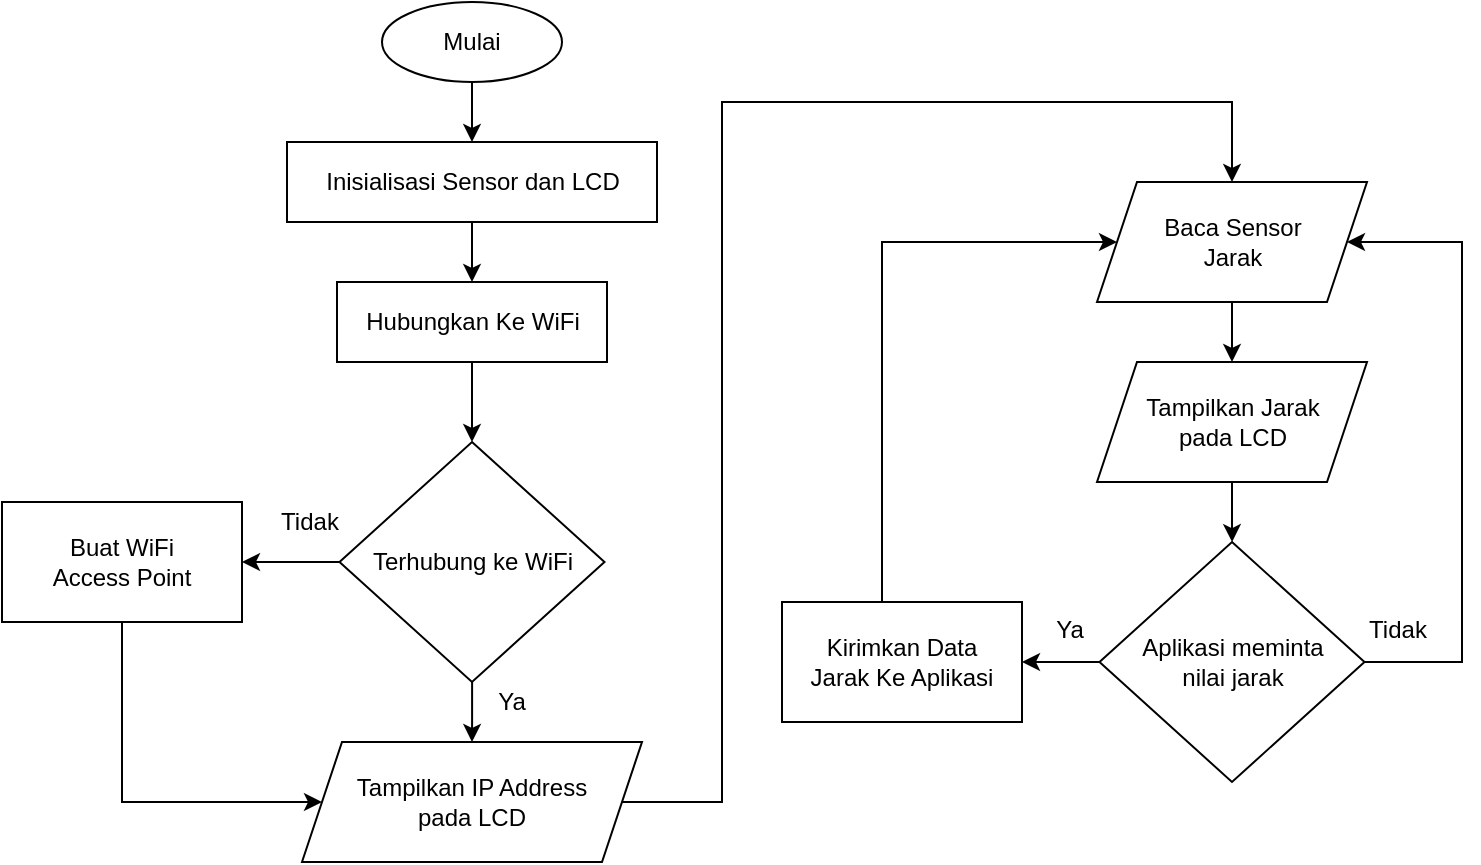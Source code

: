 <mxfile version="14.1.1" type="device"><diagram id="f3pSfLzFjsiSDzMeiNqz" name="Page-1"><mxGraphModel dx="868" dy="527" grid="1" gridSize="10" guides="1" tooltips="1" connect="1" arrows="1" fold="1" page="1" pageScale="1" pageWidth="827" pageHeight="1169" math="0" shadow="0"><root><mxCell id="0"/><mxCell id="1" parent="0"/><mxCell id="fPOfwp6UhzIfIAl70ZkZ-47" style="edgeStyle=orthogonalEdgeStyle;rounded=0;orthogonalLoop=1;jettySize=auto;html=1;" parent="1" source="fPOfwp6UhzIfIAl70ZkZ-1" target="fPOfwp6UhzIfIAl70ZkZ-45" edge="1"><mxGeometry relative="1" as="geometry"/></mxCell><mxCell id="fPOfwp6UhzIfIAl70ZkZ-1" value="Mulai" style="ellipse;whiteSpace=wrap;html=1;" parent="1" vertex="1"><mxGeometry x="220" y="70" width="90" height="40" as="geometry"/></mxCell><mxCell id="fPOfwp6UhzIfIAl70ZkZ-13" style="edgeStyle=orthogonalEdgeStyle;rounded=0;orthogonalLoop=1;jettySize=auto;html=1;entryX=0.5;entryY=0;entryDx=0;entryDy=0;" parent="1" source="fPOfwp6UhzIfIAl70ZkZ-4" target="fPOfwp6UhzIfIAl70ZkZ-10" edge="1"><mxGeometry relative="1" as="geometry"/></mxCell><mxCell id="fPOfwp6UhzIfIAl70ZkZ-4" value="Hubungkan Ke WiFi" style="rounded=0;whiteSpace=wrap;html=1;" parent="1" vertex="1"><mxGeometry x="197.5" y="210" width="135" height="40" as="geometry"/></mxCell><mxCell id="fPOfwp6UhzIfIAl70ZkZ-18" style="edgeStyle=orthogonalEdgeStyle;rounded=0;orthogonalLoop=1;jettySize=auto;html=1;entryX=0.5;entryY=0;entryDx=0;entryDy=0;" parent="1" source="fPOfwp6UhzIfIAl70ZkZ-5" target="fPOfwp6UhzIfIAl70ZkZ-6" edge="1"><mxGeometry relative="1" as="geometry"/></mxCell><mxCell id="fPOfwp6UhzIfIAl70ZkZ-5" value="Baca Sensor&lt;br&gt;Jarak" style="shape=parallelogram;perimeter=parallelogramPerimeter;whiteSpace=wrap;html=1;fixedSize=1;" parent="1" vertex="1"><mxGeometry x="577.5" y="160" width="135" height="60" as="geometry"/></mxCell><mxCell id="fPOfwp6UhzIfIAl70ZkZ-19" style="edgeStyle=orthogonalEdgeStyle;rounded=0;orthogonalLoop=1;jettySize=auto;html=1;" parent="1" source="fPOfwp6UhzIfIAl70ZkZ-6" target="fPOfwp6UhzIfIAl70ZkZ-7" edge="1"><mxGeometry relative="1" as="geometry"/></mxCell><mxCell id="fPOfwp6UhzIfIAl70ZkZ-6" value="Tampilkan Jarak &lt;br&gt;pada LCD" style="shape=parallelogram;perimeter=parallelogramPerimeter;whiteSpace=wrap;html=1;fixedSize=1;" parent="1" vertex="1"><mxGeometry x="577.5" y="250" width="135" height="60" as="geometry"/></mxCell><mxCell id="fPOfwp6UhzIfIAl70ZkZ-39" style="edgeStyle=orthogonalEdgeStyle;rounded=0;orthogonalLoop=1;jettySize=auto;html=1;entryX=1;entryY=0.5;entryDx=0;entryDy=0;" parent="1" source="fPOfwp6UhzIfIAl70ZkZ-7" target="fPOfwp6UhzIfIAl70ZkZ-8" edge="1"><mxGeometry relative="1" as="geometry"/></mxCell><mxCell id="fPOfwp6UhzIfIAl70ZkZ-43" style="edgeStyle=orthogonalEdgeStyle;rounded=0;orthogonalLoop=1;jettySize=auto;html=1;entryX=1;entryY=0.5;entryDx=0;entryDy=0;" parent="1" source="fPOfwp6UhzIfIAl70ZkZ-7" target="fPOfwp6UhzIfIAl70ZkZ-5" edge="1"><mxGeometry relative="1" as="geometry"><mxPoint x="650" y="130" as="targetPoint"/><Array as="points"><mxPoint x="760" y="400"/><mxPoint x="760" y="190"/></Array></mxGeometry></mxCell><mxCell id="fPOfwp6UhzIfIAl70ZkZ-7" value="Aplikasi meminta &lt;br&gt;nilai jarak" style="rhombus;whiteSpace=wrap;html=1;" parent="1" vertex="1"><mxGeometry x="578.75" y="340" width="132.5" height="120" as="geometry"/></mxCell><mxCell id="fPOfwp6UhzIfIAl70ZkZ-40" style="edgeStyle=orthogonalEdgeStyle;rounded=0;orthogonalLoop=1;jettySize=auto;html=1;entryX=0;entryY=0.5;entryDx=0;entryDy=0;" parent="1" source="fPOfwp6UhzIfIAl70ZkZ-8" target="fPOfwp6UhzIfIAl70ZkZ-5" edge="1"><mxGeometry relative="1" as="geometry"><mxPoint x="640" y="130" as="targetPoint"/><Array as="points"><mxPoint x="470" y="190"/></Array></mxGeometry></mxCell><mxCell id="fPOfwp6UhzIfIAl70ZkZ-8" value="Kirimkan Data &lt;br&gt;Jarak Ke Aplikasi" style="rounded=0;whiteSpace=wrap;html=1;" parent="1" vertex="1"><mxGeometry x="420" y="370" width="120" height="60" as="geometry"/></mxCell><mxCell id="fPOfwp6UhzIfIAl70ZkZ-16" style="edgeStyle=orthogonalEdgeStyle;rounded=0;orthogonalLoop=1;jettySize=auto;html=1;" parent="1" source="fPOfwp6UhzIfIAl70ZkZ-10" target="fPOfwp6UhzIfIAl70ZkZ-14" edge="1"><mxGeometry relative="1" as="geometry"/></mxCell><mxCell id="2DZFF6CWNQCnNkuG9sIs-2" style="edgeStyle=orthogonalEdgeStyle;rounded=0;orthogonalLoop=1;jettySize=auto;html=1;entryX=0.5;entryY=0;entryDx=0;entryDy=0;" edge="1" parent="1" source="fPOfwp6UhzIfIAl70ZkZ-10" target="2DZFF6CWNQCnNkuG9sIs-1"><mxGeometry relative="1" as="geometry"/></mxCell><mxCell id="fPOfwp6UhzIfIAl70ZkZ-10" value="Terhubung ke WiFi" style="rhombus;whiteSpace=wrap;html=1;" parent="1" vertex="1"><mxGeometry x="198.75" y="290" width="132.5" height="120" as="geometry"/></mxCell><mxCell id="2DZFF6CWNQCnNkuG9sIs-3" style="edgeStyle=orthogonalEdgeStyle;rounded=0;orthogonalLoop=1;jettySize=auto;html=1;entryX=0;entryY=0.5;entryDx=0;entryDy=0;" edge="1" parent="1" source="fPOfwp6UhzIfIAl70ZkZ-14" target="2DZFF6CWNQCnNkuG9sIs-1"><mxGeometry relative="1" as="geometry"><Array as="points"><mxPoint x="90" y="470"/></Array></mxGeometry></mxCell><mxCell id="fPOfwp6UhzIfIAl70ZkZ-14" value="Buat WiFi &lt;br&gt;Access Point" style="rounded=0;whiteSpace=wrap;html=1;" parent="1" vertex="1"><mxGeometry x="30" y="320" width="120" height="60" as="geometry"/></mxCell><mxCell id="fPOfwp6UhzIfIAl70ZkZ-28" value="Ya" style="text;html=1;strokeColor=none;fillColor=none;align=center;verticalAlign=middle;whiteSpace=wrap;rounded=0;" parent="1" vertex="1"><mxGeometry x="270" y="410" width="30" height="20" as="geometry"/></mxCell><mxCell id="fPOfwp6UhzIfIAl70ZkZ-29" value="Ya" style="text;html=1;strokeColor=none;fillColor=none;align=center;verticalAlign=middle;whiteSpace=wrap;rounded=0;" parent="1" vertex="1"><mxGeometry x="548.75" y="374" width="30" height="20" as="geometry"/></mxCell><mxCell id="fPOfwp6UhzIfIAl70ZkZ-30" value="Tidak" style="text;html=1;strokeColor=none;fillColor=none;align=center;verticalAlign=middle;whiteSpace=wrap;rounded=0;" parent="1" vertex="1"><mxGeometry x="712.5" y="374" width="30" height="20" as="geometry"/></mxCell><mxCell id="fPOfwp6UhzIfIAl70ZkZ-31" value="Tidak" style="text;html=1;strokeColor=none;fillColor=none;align=center;verticalAlign=middle;whiteSpace=wrap;rounded=0;" parent="1" vertex="1"><mxGeometry x="168.75" y="320" width="30" height="20" as="geometry"/></mxCell><mxCell id="fPOfwp6UhzIfIAl70ZkZ-46" style="edgeStyle=orthogonalEdgeStyle;rounded=0;orthogonalLoop=1;jettySize=auto;html=1;entryX=0.5;entryY=0;entryDx=0;entryDy=0;" parent="1" source="fPOfwp6UhzIfIAl70ZkZ-45" target="fPOfwp6UhzIfIAl70ZkZ-4" edge="1"><mxGeometry relative="1" as="geometry"/></mxCell><mxCell id="fPOfwp6UhzIfIAl70ZkZ-45" value="Inisialisasi Sensor dan LCD" style="rounded=0;whiteSpace=wrap;html=1;" parent="1" vertex="1"><mxGeometry x="172.5" y="140" width="185" height="40" as="geometry"/></mxCell><mxCell id="2DZFF6CWNQCnNkuG9sIs-4" style="edgeStyle=orthogonalEdgeStyle;rounded=0;orthogonalLoop=1;jettySize=auto;html=1;" edge="1" parent="1" source="2DZFF6CWNQCnNkuG9sIs-1" target="fPOfwp6UhzIfIAl70ZkZ-5"><mxGeometry relative="1" as="geometry"><Array as="points"><mxPoint x="390" y="470"/><mxPoint x="390" y="120"/><mxPoint x="645" y="120"/></Array></mxGeometry></mxCell><mxCell id="2DZFF6CWNQCnNkuG9sIs-1" value="Tampilkan IP Address&lt;br&gt;pada LCD" style="shape=parallelogram;perimeter=parallelogramPerimeter;whiteSpace=wrap;html=1;fixedSize=1;" vertex="1" parent="1"><mxGeometry x="180" y="440" width="170" height="60" as="geometry"/></mxCell></root></mxGraphModel></diagram></mxfile>